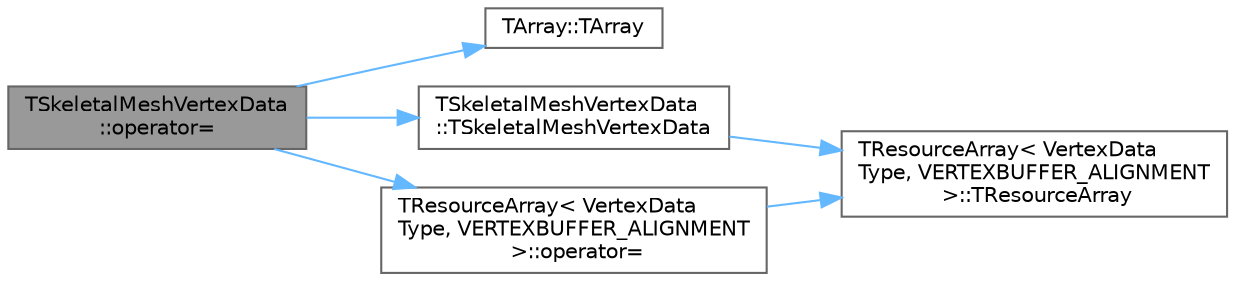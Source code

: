 digraph "TSkeletalMeshVertexData::operator="
{
 // INTERACTIVE_SVG=YES
 // LATEX_PDF_SIZE
  bgcolor="transparent";
  edge [fontname=Helvetica,fontsize=10,labelfontname=Helvetica,labelfontsize=10];
  node [fontname=Helvetica,fontsize=10,shape=box,height=0.2,width=0.4];
  rankdir="LR";
  Node1 [id="Node000001",label="TSkeletalMeshVertexData\l::operator=",height=0.2,width=0.4,color="gray40", fillcolor="grey60", style="filled", fontcolor="black",tooltip="Assignment operator."];
  Node1 -> Node2 [id="edge1_Node000001_Node000002",color="steelblue1",style="solid",tooltip=" "];
  Node2 [id="Node000002",label="TArray::TArray",height=0.2,width=0.4,color="grey40", fillcolor="white", style="filled",URL="$d4/d52/classTArray.html#aa262c41fb2786ee01ea853b18e55a362",tooltip=" "];
  Node1 -> Node3 [id="edge2_Node000001_Node000003",color="steelblue1",style="solid",tooltip=" "];
  Node3 [id="Node000003",label="TSkeletalMeshVertexData\l::TSkeletalMeshVertexData",height=0.2,width=0.4,color="grey40", fillcolor="white", style="filled",URL="$de/da0/classTSkeletalMeshVertexData.html#a8620f100e0054313c87bd6d40379afc9",tooltip="Constructor."];
  Node3 -> Node4 [id="edge3_Node000003_Node000004",color="steelblue1",style="solid",tooltip=" "];
  Node4 [id="Node000004",label="TResourceArray\< VertexData\lType, VERTEXBUFFER_ALIGNMENT\l \>::TResourceArray",height=0.2,width=0.4,color="grey40", fillcolor="white", style="filled",URL="$da/d23/classTResourceArray.html#a33b5420060f4956bdf1d52402c160842",tooltip=" "];
  Node1 -> Node5 [id="edge4_Node000001_Node000005",color="steelblue1",style="solid",tooltip=" "];
  Node5 [id="Node000005",label="TResourceArray\< VertexData\lType, VERTEXBUFFER_ALIGNMENT\l \>::operator=",height=0.2,width=0.4,color="grey40", fillcolor="white", style="filled",URL="$da/d23/classTResourceArray.html#a64b4e78fb550552048e75c4a4812f141",tooltip=" "];
  Node5 -> Node4 [id="edge5_Node000005_Node000004",color="steelblue1",style="solid",tooltip=" "];
}
